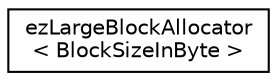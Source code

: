 digraph "Graphical Class Hierarchy"
{
 // LATEX_PDF_SIZE
  edge [fontname="Helvetica",fontsize="10",labelfontname="Helvetica",labelfontsize="10"];
  node [fontname="Helvetica",fontsize="10",shape=record];
  rankdir="LR";
  Node0 [label="ezLargeBlockAllocator\l\< BlockSizeInByte \>",height=0.2,width=0.4,color="black", fillcolor="white", style="filled",URL="$d1/d52/classez_large_block_allocator.htm",tooltip="A block allocator which can only allocates blocks of memory at once."];
}
